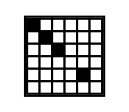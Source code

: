 digraph dibujo{
node [shape=plaintext]
a [label=<<TABLE BORDER="1" CELLBORDER="1" CELLSPACING="0">
<TR>  <TD BGCOLOR="#000000"></TD>  <TD BGCOLOR="#FFFFFF"></TD>  <TD BGCOLOR="#FFFFFF"></TD>  <TD BGCOLOR="#FFFFFF"></TD>  <TD BGCOLOR="#FFFFFF"></TD>  <TD BGCOLOR="#FFFFFF"></TD>  </TR>
<TR>  <TD BGCOLOR="#FFFFFF"></TD>  <TD BGCOLOR="#000000"></TD>  <TD BGCOLOR="#FFFFFF"></TD>  <TD BGCOLOR="#FFFFFF"></TD>  <TD BGCOLOR="#FFFFFF"></TD>  <TD BGCOLOR="#FFFFFF"></TD>  </TR>
<TR>  <TD BGCOLOR="#FFFFFF"></TD>  <TD BGCOLOR="#FFFFFF"></TD>  <TD BGCOLOR="#000000"></TD>  <TD BGCOLOR="#FFFFFF"></TD>  <TD BGCOLOR="#FFFFFF"></TD>  <TD BGCOLOR="#FFFFFF"></TD>  </TR>
<TR>  <TD BGCOLOR="#FFFFFF"></TD>  <TD BGCOLOR="#FFFFFF"></TD>  <TD BGCOLOR="#FFFFFF"></TD>  <TD BGCOLOR="#FFFFFF"></TD>  <TD BGCOLOR="#FFFFFF"></TD>  <TD BGCOLOR="#FFFFFF"></TD>  </TR>
<TR>  <TD BGCOLOR="#FFFFFF"></TD>  <TD BGCOLOR="#FFFFFF"></TD>  <TD BGCOLOR="#FFFFFF"></TD>  <TD BGCOLOR="#FFFFFF"></TD>  <TD BGCOLOR="#000000"></TD>  <TD BGCOLOR="#FFFFFF"></TD>  </TR>
<TR>  <TD BGCOLOR="#FFFFFF"></TD>  <TD BGCOLOR="#FFFFFF"></TD>  <TD BGCOLOR="#FFFFFF"></TD>  <TD BGCOLOR="#FFFFFF"></TD>  <TD BGCOLOR="#FFFFFF"></TD>  <TD BGCOLOR="#FFFFFF"></TD>  </TR>
</TABLE>>];
}